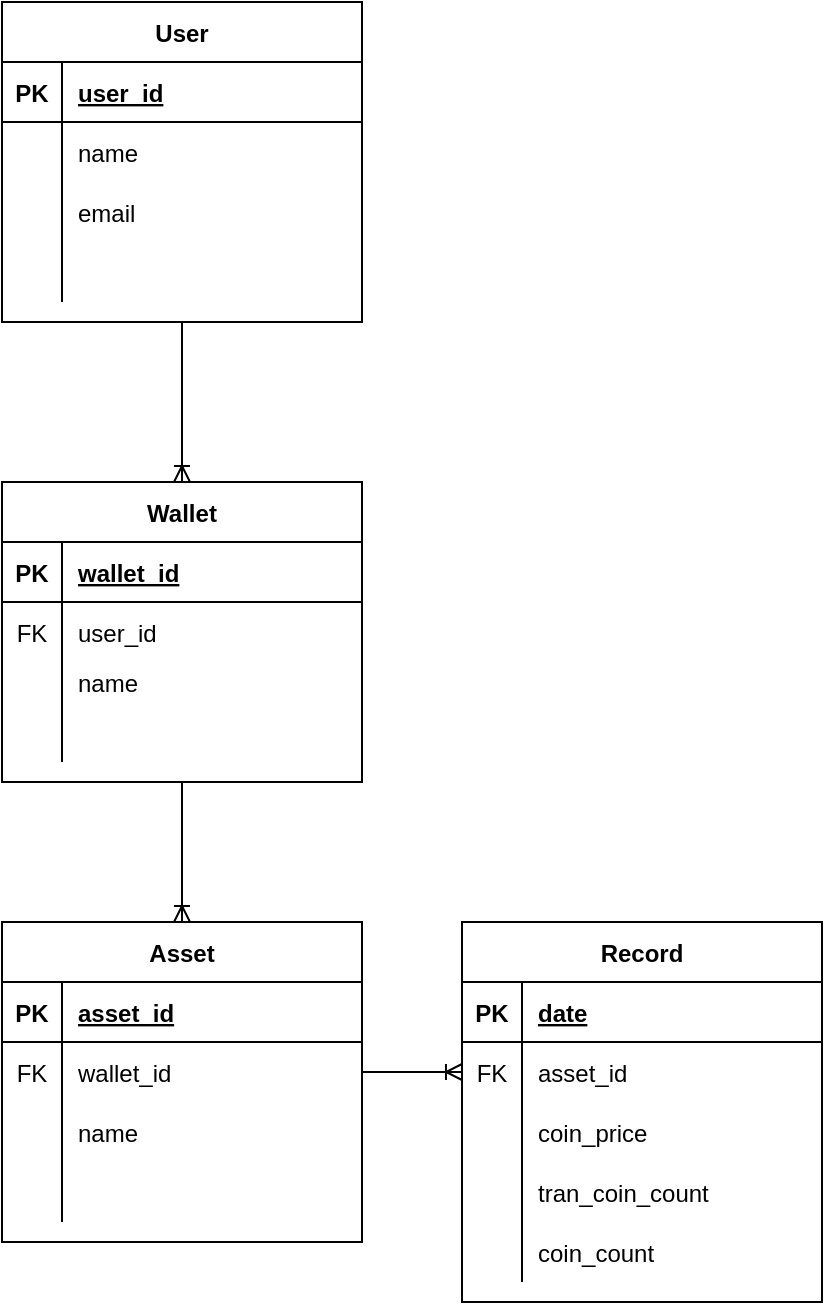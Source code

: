 <mxfile version="15.7.1" type="github">
  <diagram id="R2lEEEUBdFMjLlhIrx00" name="Page-1">
    <mxGraphModel dx="531" dy="752" grid="1" gridSize="10" guides="1" tooltips="1" connect="1" arrows="1" fold="1" page="1" pageScale="1" pageWidth="850" pageHeight="1100" math="0" shadow="0" extFonts="Permanent Marker^https://fonts.googleapis.com/css?family=Permanent+Marker">
      <root>
        <mxCell id="0" />
        <mxCell id="1" parent="0" />
        <mxCell id="Ll9sAQ9Z5Q4jr7q8X5Od-27" style="edgeStyle=orthogonalEdgeStyle;rounded=0;orthogonalLoop=1;jettySize=auto;html=1;exitX=0.5;exitY=1;exitDx=0;exitDy=0;entryX=0.5;entryY=0;entryDx=0;entryDy=0;endArrow=ERoneToMany;endFill=0;" edge="1" parent="1" source="Ll9sAQ9Z5Q4jr7q8X5Od-1" target="Ll9sAQ9Z5Q4jr7q8X5Od-14">
          <mxGeometry relative="1" as="geometry" />
        </mxCell>
        <mxCell id="Ll9sAQ9Z5Q4jr7q8X5Od-1" value="User" style="shape=table;startSize=30;container=1;collapsible=1;childLayout=tableLayout;fixedRows=1;rowLines=0;fontStyle=1;align=center;resizeLast=1;" vertex="1" parent="1">
          <mxGeometry x="130" y="260" width="180" height="160" as="geometry" />
        </mxCell>
        <mxCell id="Ll9sAQ9Z5Q4jr7q8X5Od-2" value="" style="shape=partialRectangle;collapsible=0;dropTarget=0;pointerEvents=0;fillColor=none;top=0;left=0;bottom=1;right=0;points=[[0,0.5],[1,0.5]];portConstraint=eastwest;" vertex="1" parent="Ll9sAQ9Z5Q4jr7q8X5Od-1">
          <mxGeometry y="30" width="180" height="30" as="geometry" />
        </mxCell>
        <mxCell id="Ll9sAQ9Z5Q4jr7q8X5Od-3" value="PK" style="shape=partialRectangle;connectable=0;fillColor=none;top=0;left=0;bottom=0;right=0;fontStyle=1;overflow=hidden;" vertex="1" parent="Ll9sAQ9Z5Q4jr7q8X5Od-2">
          <mxGeometry width="30" height="30" as="geometry">
            <mxRectangle width="30" height="30" as="alternateBounds" />
          </mxGeometry>
        </mxCell>
        <mxCell id="Ll9sAQ9Z5Q4jr7q8X5Od-4" value="user_id" style="shape=partialRectangle;connectable=0;fillColor=none;top=0;left=0;bottom=0;right=0;align=left;spacingLeft=6;fontStyle=5;overflow=hidden;" vertex="1" parent="Ll9sAQ9Z5Q4jr7q8X5Od-2">
          <mxGeometry x="30" width="150" height="30" as="geometry">
            <mxRectangle width="150" height="30" as="alternateBounds" />
          </mxGeometry>
        </mxCell>
        <mxCell id="Ll9sAQ9Z5Q4jr7q8X5Od-5" value="" style="shape=partialRectangle;collapsible=0;dropTarget=0;pointerEvents=0;fillColor=none;top=0;left=0;bottom=0;right=0;points=[[0,0.5],[1,0.5]];portConstraint=eastwest;" vertex="1" parent="Ll9sAQ9Z5Q4jr7q8X5Od-1">
          <mxGeometry y="60" width="180" height="30" as="geometry" />
        </mxCell>
        <mxCell id="Ll9sAQ9Z5Q4jr7q8X5Od-6" value="" style="shape=partialRectangle;connectable=0;fillColor=none;top=0;left=0;bottom=0;right=0;editable=1;overflow=hidden;" vertex="1" parent="Ll9sAQ9Z5Q4jr7q8X5Od-5">
          <mxGeometry width="30" height="30" as="geometry">
            <mxRectangle width="30" height="30" as="alternateBounds" />
          </mxGeometry>
        </mxCell>
        <mxCell id="Ll9sAQ9Z5Q4jr7q8X5Od-7" value="name" style="shape=partialRectangle;connectable=0;fillColor=none;top=0;left=0;bottom=0;right=0;align=left;spacingLeft=6;overflow=hidden;" vertex="1" parent="Ll9sAQ9Z5Q4jr7q8X5Od-5">
          <mxGeometry x="30" width="150" height="30" as="geometry">
            <mxRectangle width="150" height="30" as="alternateBounds" />
          </mxGeometry>
        </mxCell>
        <mxCell id="Ll9sAQ9Z5Q4jr7q8X5Od-8" value="" style="shape=partialRectangle;collapsible=0;dropTarget=0;pointerEvents=0;fillColor=none;top=0;left=0;bottom=0;right=0;points=[[0,0.5],[1,0.5]];portConstraint=eastwest;" vertex="1" parent="Ll9sAQ9Z5Q4jr7q8X5Od-1">
          <mxGeometry y="90" width="180" height="30" as="geometry" />
        </mxCell>
        <mxCell id="Ll9sAQ9Z5Q4jr7q8X5Od-9" value="" style="shape=partialRectangle;connectable=0;fillColor=none;top=0;left=0;bottom=0;right=0;editable=1;overflow=hidden;" vertex="1" parent="Ll9sAQ9Z5Q4jr7q8X5Od-8">
          <mxGeometry width="30" height="30" as="geometry">
            <mxRectangle width="30" height="30" as="alternateBounds" />
          </mxGeometry>
        </mxCell>
        <mxCell id="Ll9sAQ9Z5Q4jr7q8X5Od-10" value="email" style="shape=partialRectangle;connectable=0;fillColor=none;top=0;left=0;bottom=0;right=0;align=left;spacingLeft=6;overflow=hidden;" vertex="1" parent="Ll9sAQ9Z5Q4jr7q8X5Od-8">
          <mxGeometry x="30" width="150" height="30" as="geometry">
            <mxRectangle width="150" height="30" as="alternateBounds" />
          </mxGeometry>
        </mxCell>
        <mxCell id="Ll9sAQ9Z5Q4jr7q8X5Od-11" value="" style="shape=partialRectangle;collapsible=0;dropTarget=0;pointerEvents=0;fillColor=none;top=0;left=0;bottom=0;right=0;points=[[0,0.5],[1,0.5]];portConstraint=eastwest;" vertex="1" parent="Ll9sAQ9Z5Q4jr7q8X5Od-1">
          <mxGeometry y="120" width="180" height="30" as="geometry" />
        </mxCell>
        <mxCell id="Ll9sAQ9Z5Q4jr7q8X5Od-12" value="" style="shape=partialRectangle;connectable=0;fillColor=none;top=0;left=0;bottom=0;right=0;editable=1;overflow=hidden;" vertex="1" parent="Ll9sAQ9Z5Q4jr7q8X5Od-11">
          <mxGeometry width="30" height="30" as="geometry">
            <mxRectangle width="30" height="30" as="alternateBounds" />
          </mxGeometry>
        </mxCell>
        <mxCell id="Ll9sAQ9Z5Q4jr7q8X5Od-13" value="" style="shape=partialRectangle;connectable=0;fillColor=none;top=0;left=0;bottom=0;right=0;align=left;spacingLeft=6;overflow=hidden;" vertex="1" parent="Ll9sAQ9Z5Q4jr7q8X5Od-11">
          <mxGeometry x="30" width="150" height="30" as="geometry">
            <mxRectangle width="150" height="30" as="alternateBounds" />
          </mxGeometry>
        </mxCell>
        <mxCell id="Ll9sAQ9Z5Q4jr7q8X5Od-41" style="edgeStyle=orthogonalEdgeStyle;rounded=0;orthogonalLoop=1;jettySize=auto;html=1;exitX=0.5;exitY=1;exitDx=0;exitDy=0;entryX=0.5;entryY=0;entryDx=0;entryDy=0;endArrow=ERoneToMany;endFill=0;" edge="1" parent="1" source="Ll9sAQ9Z5Q4jr7q8X5Od-14" target="Ll9sAQ9Z5Q4jr7q8X5Od-28">
          <mxGeometry relative="1" as="geometry" />
        </mxCell>
        <mxCell id="Ll9sAQ9Z5Q4jr7q8X5Od-14" value="Wallet" style="shape=table;startSize=30;container=1;collapsible=1;childLayout=tableLayout;fixedRows=1;rowLines=0;fontStyle=1;align=center;resizeLast=1;" vertex="1" parent="1">
          <mxGeometry x="130" y="500" width="180" height="150" as="geometry" />
        </mxCell>
        <mxCell id="Ll9sAQ9Z5Q4jr7q8X5Od-15" value="" style="shape=partialRectangle;collapsible=0;dropTarget=0;pointerEvents=0;fillColor=none;top=0;left=0;bottom=1;right=0;points=[[0,0.5],[1,0.5]];portConstraint=eastwest;" vertex="1" parent="Ll9sAQ9Z5Q4jr7q8X5Od-14">
          <mxGeometry y="30" width="180" height="30" as="geometry" />
        </mxCell>
        <mxCell id="Ll9sAQ9Z5Q4jr7q8X5Od-16" value="PK" style="shape=partialRectangle;connectable=0;fillColor=none;top=0;left=0;bottom=0;right=0;fontStyle=1;overflow=hidden;" vertex="1" parent="Ll9sAQ9Z5Q4jr7q8X5Od-15">
          <mxGeometry width="30" height="30" as="geometry">
            <mxRectangle width="30" height="30" as="alternateBounds" />
          </mxGeometry>
        </mxCell>
        <mxCell id="Ll9sAQ9Z5Q4jr7q8X5Od-17" value="wallet_id" style="shape=partialRectangle;connectable=0;fillColor=none;top=0;left=0;bottom=0;right=0;align=left;spacingLeft=6;fontStyle=5;overflow=hidden;" vertex="1" parent="Ll9sAQ9Z5Q4jr7q8X5Od-15">
          <mxGeometry x="30" width="150" height="30" as="geometry">
            <mxRectangle width="150" height="30" as="alternateBounds" />
          </mxGeometry>
        </mxCell>
        <mxCell id="Ll9sAQ9Z5Q4jr7q8X5Od-18" value="" style="shape=partialRectangle;collapsible=0;dropTarget=0;pointerEvents=0;fillColor=none;top=0;left=0;bottom=0;right=0;points=[[0,0.5],[1,0.5]];portConstraint=eastwest;" vertex="1" parent="Ll9sAQ9Z5Q4jr7q8X5Od-14">
          <mxGeometry y="60" width="180" height="30" as="geometry" />
        </mxCell>
        <mxCell id="Ll9sAQ9Z5Q4jr7q8X5Od-19" value="FK" style="shape=partialRectangle;connectable=0;fillColor=none;top=0;left=0;bottom=0;right=0;editable=1;overflow=hidden;" vertex="1" parent="Ll9sAQ9Z5Q4jr7q8X5Od-18">
          <mxGeometry width="30" height="30" as="geometry">
            <mxRectangle width="30" height="30" as="alternateBounds" />
          </mxGeometry>
        </mxCell>
        <mxCell id="Ll9sAQ9Z5Q4jr7q8X5Od-20" value="user_id" style="shape=partialRectangle;connectable=0;fillColor=none;top=0;left=0;bottom=0;right=0;align=left;spacingLeft=6;overflow=hidden;" vertex="1" parent="Ll9sAQ9Z5Q4jr7q8X5Od-18">
          <mxGeometry x="30" width="150" height="30" as="geometry">
            <mxRectangle width="150" height="30" as="alternateBounds" />
          </mxGeometry>
        </mxCell>
        <mxCell id="Ll9sAQ9Z5Q4jr7q8X5Od-21" value="" style="shape=partialRectangle;collapsible=0;dropTarget=0;pointerEvents=0;fillColor=none;top=0;left=0;bottom=0;right=0;points=[[0,0.5],[1,0.5]];portConstraint=eastwest;" vertex="1" parent="Ll9sAQ9Z5Q4jr7q8X5Od-14">
          <mxGeometry y="90" width="180" height="20" as="geometry" />
        </mxCell>
        <mxCell id="Ll9sAQ9Z5Q4jr7q8X5Od-22" value="" style="shape=partialRectangle;connectable=0;fillColor=none;top=0;left=0;bottom=0;right=0;editable=1;overflow=hidden;" vertex="1" parent="Ll9sAQ9Z5Q4jr7q8X5Od-21">
          <mxGeometry width="30" height="20" as="geometry">
            <mxRectangle width="30" height="20" as="alternateBounds" />
          </mxGeometry>
        </mxCell>
        <mxCell id="Ll9sAQ9Z5Q4jr7q8X5Od-23" value="name" style="shape=partialRectangle;connectable=0;fillColor=none;top=0;left=0;bottom=0;right=0;align=left;spacingLeft=6;overflow=hidden;" vertex="1" parent="Ll9sAQ9Z5Q4jr7q8X5Od-21">
          <mxGeometry x="30" width="150" height="20" as="geometry">
            <mxRectangle width="150" height="20" as="alternateBounds" />
          </mxGeometry>
        </mxCell>
        <mxCell id="Ll9sAQ9Z5Q4jr7q8X5Od-24" value="" style="shape=partialRectangle;collapsible=0;dropTarget=0;pointerEvents=0;fillColor=none;top=0;left=0;bottom=0;right=0;points=[[0,0.5],[1,0.5]];portConstraint=eastwest;" vertex="1" parent="Ll9sAQ9Z5Q4jr7q8X5Od-14">
          <mxGeometry y="110" width="180" height="30" as="geometry" />
        </mxCell>
        <mxCell id="Ll9sAQ9Z5Q4jr7q8X5Od-25" value="" style="shape=partialRectangle;connectable=0;fillColor=none;top=0;left=0;bottom=0;right=0;editable=1;overflow=hidden;" vertex="1" parent="Ll9sAQ9Z5Q4jr7q8X5Od-24">
          <mxGeometry width="30" height="30" as="geometry">
            <mxRectangle width="30" height="30" as="alternateBounds" />
          </mxGeometry>
        </mxCell>
        <mxCell id="Ll9sAQ9Z5Q4jr7q8X5Od-26" value="" style="shape=partialRectangle;connectable=0;fillColor=none;top=0;left=0;bottom=0;right=0;align=left;spacingLeft=6;overflow=hidden;" vertex="1" parent="Ll9sAQ9Z5Q4jr7q8X5Od-24">
          <mxGeometry x="30" width="150" height="30" as="geometry">
            <mxRectangle width="150" height="30" as="alternateBounds" />
          </mxGeometry>
        </mxCell>
        <mxCell id="Ll9sAQ9Z5Q4jr7q8X5Od-28" value="Asset" style="shape=table;startSize=30;container=1;collapsible=1;childLayout=tableLayout;fixedRows=1;rowLines=0;fontStyle=1;align=center;resizeLast=1;" vertex="1" parent="1">
          <mxGeometry x="130" y="720" width="180" height="160" as="geometry" />
        </mxCell>
        <mxCell id="Ll9sAQ9Z5Q4jr7q8X5Od-29" value="" style="shape=partialRectangle;collapsible=0;dropTarget=0;pointerEvents=0;fillColor=none;top=0;left=0;bottom=1;right=0;points=[[0,0.5],[1,0.5]];portConstraint=eastwest;" vertex="1" parent="Ll9sAQ9Z5Q4jr7q8X5Od-28">
          <mxGeometry y="30" width="180" height="30" as="geometry" />
        </mxCell>
        <mxCell id="Ll9sAQ9Z5Q4jr7q8X5Od-30" value="PK" style="shape=partialRectangle;connectable=0;fillColor=none;top=0;left=0;bottom=0;right=0;fontStyle=1;overflow=hidden;" vertex="1" parent="Ll9sAQ9Z5Q4jr7q8X5Od-29">
          <mxGeometry width="30" height="30" as="geometry">
            <mxRectangle width="30" height="30" as="alternateBounds" />
          </mxGeometry>
        </mxCell>
        <mxCell id="Ll9sAQ9Z5Q4jr7q8X5Od-31" value="asset_id" style="shape=partialRectangle;connectable=0;fillColor=none;top=0;left=0;bottom=0;right=0;align=left;spacingLeft=6;fontStyle=5;overflow=hidden;" vertex="1" parent="Ll9sAQ9Z5Q4jr7q8X5Od-29">
          <mxGeometry x="30" width="150" height="30" as="geometry">
            <mxRectangle width="150" height="30" as="alternateBounds" />
          </mxGeometry>
        </mxCell>
        <mxCell id="Ll9sAQ9Z5Q4jr7q8X5Od-32" value="" style="shape=partialRectangle;collapsible=0;dropTarget=0;pointerEvents=0;fillColor=none;top=0;left=0;bottom=0;right=0;points=[[0,0.5],[1,0.5]];portConstraint=eastwest;" vertex="1" parent="Ll9sAQ9Z5Q4jr7q8X5Od-28">
          <mxGeometry y="60" width="180" height="30" as="geometry" />
        </mxCell>
        <mxCell id="Ll9sAQ9Z5Q4jr7q8X5Od-33" value="FK" style="shape=partialRectangle;connectable=0;fillColor=none;top=0;left=0;bottom=0;right=0;editable=1;overflow=hidden;" vertex="1" parent="Ll9sAQ9Z5Q4jr7q8X5Od-32">
          <mxGeometry width="30" height="30" as="geometry">
            <mxRectangle width="30" height="30" as="alternateBounds" />
          </mxGeometry>
        </mxCell>
        <mxCell id="Ll9sAQ9Z5Q4jr7q8X5Od-34" value="wallet_id" style="shape=partialRectangle;connectable=0;fillColor=none;top=0;left=0;bottom=0;right=0;align=left;spacingLeft=6;overflow=hidden;" vertex="1" parent="Ll9sAQ9Z5Q4jr7q8X5Od-32">
          <mxGeometry x="30" width="150" height="30" as="geometry">
            <mxRectangle width="150" height="30" as="alternateBounds" />
          </mxGeometry>
        </mxCell>
        <mxCell id="Ll9sAQ9Z5Q4jr7q8X5Od-35" value="" style="shape=partialRectangle;collapsible=0;dropTarget=0;pointerEvents=0;fillColor=none;top=0;left=0;bottom=0;right=0;points=[[0,0.5],[1,0.5]];portConstraint=eastwest;" vertex="1" parent="Ll9sAQ9Z5Q4jr7q8X5Od-28">
          <mxGeometry y="90" width="180" height="30" as="geometry" />
        </mxCell>
        <mxCell id="Ll9sAQ9Z5Q4jr7q8X5Od-36" value="" style="shape=partialRectangle;connectable=0;fillColor=none;top=0;left=0;bottom=0;right=0;editable=1;overflow=hidden;" vertex="1" parent="Ll9sAQ9Z5Q4jr7q8X5Od-35">
          <mxGeometry width="30" height="30" as="geometry">
            <mxRectangle width="30" height="30" as="alternateBounds" />
          </mxGeometry>
        </mxCell>
        <mxCell id="Ll9sAQ9Z5Q4jr7q8X5Od-37" value="name" style="shape=partialRectangle;connectable=0;fillColor=none;top=0;left=0;bottom=0;right=0;align=left;spacingLeft=6;overflow=hidden;" vertex="1" parent="Ll9sAQ9Z5Q4jr7q8X5Od-35">
          <mxGeometry x="30" width="150" height="30" as="geometry">
            <mxRectangle width="150" height="30" as="alternateBounds" />
          </mxGeometry>
        </mxCell>
        <mxCell id="Ll9sAQ9Z5Q4jr7q8X5Od-38" value="" style="shape=partialRectangle;collapsible=0;dropTarget=0;pointerEvents=0;fillColor=none;top=0;left=0;bottom=0;right=0;points=[[0,0.5],[1,0.5]];portConstraint=eastwest;" vertex="1" parent="Ll9sAQ9Z5Q4jr7q8X5Od-28">
          <mxGeometry y="120" width="180" height="30" as="geometry" />
        </mxCell>
        <mxCell id="Ll9sAQ9Z5Q4jr7q8X5Od-39" value="" style="shape=partialRectangle;connectable=0;fillColor=none;top=0;left=0;bottom=0;right=0;editable=1;overflow=hidden;" vertex="1" parent="Ll9sAQ9Z5Q4jr7q8X5Od-38">
          <mxGeometry width="30" height="30" as="geometry">
            <mxRectangle width="30" height="30" as="alternateBounds" />
          </mxGeometry>
        </mxCell>
        <mxCell id="Ll9sAQ9Z5Q4jr7q8X5Od-40" value="" style="shape=partialRectangle;connectable=0;fillColor=none;top=0;left=0;bottom=0;right=0;align=left;spacingLeft=6;overflow=hidden;" vertex="1" parent="Ll9sAQ9Z5Q4jr7q8X5Od-38">
          <mxGeometry x="30" width="150" height="30" as="geometry">
            <mxRectangle width="150" height="30" as="alternateBounds" />
          </mxGeometry>
        </mxCell>
        <mxCell id="Ll9sAQ9Z5Q4jr7q8X5Od-42" value="Record" style="shape=table;startSize=30;container=1;collapsible=1;childLayout=tableLayout;fixedRows=1;rowLines=0;fontStyle=1;align=center;resizeLast=1;" vertex="1" parent="1">
          <mxGeometry x="360" y="720" width="180" height="190" as="geometry" />
        </mxCell>
        <mxCell id="Ll9sAQ9Z5Q4jr7q8X5Od-43" value="" style="shape=partialRectangle;collapsible=0;dropTarget=0;pointerEvents=0;fillColor=none;top=0;left=0;bottom=1;right=0;points=[[0,0.5],[1,0.5]];portConstraint=eastwest;" vertex="1" parent="Ll9sAQ9Z5Q4jr7q8X5Od-42">
          <mxGeometry y="30" width="180" height="30" as="geometry" />
        </mxCell>
        <mxCell id="Ll9sAQ9Z5Q4jr7q8X5Od-44" value="PK" style="shape=partialRectangle;connectable=0;fillColor=none;top=0;left=0;bottom=0;right=0;fontStyle=1;overflow=hidden;" vertex="1" parent="Ll9sAQ9Z5Q4jr7q8X5Od-43">
          <mxGeometry width="30" height="30" as="geometry">
            <mxRectangle width="30" height="30" as="alternateBounds" />
          </mxGeometry>
        </mxCell>
        <mxCell id="Ll9sAQ9Z5Q4jr7q8X5Od-45" value="date" style="shape=partialRectangle;connectable=0;fillColor=none;top=0;left=0;bottom=0;right=0;align=left;spacingLeft=6;fontStyle=5;overflow=hidden;" vertex="1" parent="Ll9sAQ9Z5Q4jr7q8X5Od-43">
          <mxGeometry x="30" width="150" height="30" as="geometry">
            <mxRectangle width="150" height="30" as="alternateBounds" />
          </mxGeometry>
        </mxCell>
        <mxCell id="Ll9sAQ9Z5Q4jr7q8X5Od-46" value="" style="shape=partialRectangle;collapsible=0;dropTarget=0;pointerEvents=0;fillColor=none;top=0;left=0;bottom=0;right=0;points=[[0,0.5],[1,0.5]];portConstraint=eastwest;" vertex="1" parent="Ll9sAQ9Z5Q4jr7q8X5Od-42">
          <mxGeometry y="60" width="180" height="30" as="geometry" />
        </mxCell>
        <mxCell id="Ll9sAQ9Z5Q4jr7q8X5Od-47" value="FK" style="shape=partialRectangle;connectable=0;fillColor=none;top=0;left=0;bottom=0;right=0;editable=1;overflow=hidden;" vertex="1" parent="Ll9sAQ9Z5Q4jr7q8X5Od-46">
          <mxGeometry width="30" height="30" as="geometry">
            <mxRectangle width="30" height="30" as="alternateBounds" />
          </mxGeometry>
        </mxCell>
        <mxCell id="Ll9sAQ9Z5Q4jr7q8X5Od-48" value="asset_id" style="shape=partialRectangle;connectable=0;fillColor=none;top=0;left=0;bottom=0;right=0;align=left;spacingLeft=6;overflow=hidden;" vertex="1" parent="Ll9sAQ9Z5Q4jr7q8X5Od-46">
          <mxGeometry x="30" width="150" height="30" as="geometry">
            <mxRectangle width="150" height="30" as="alternateBounds" />
          </mxGeometry>
        </mxCell>
        <mxCell id="Ll9sAQ9Z5Q4jr7q8X5Od-49" value="" style="shape=partialRectangle;collapsible=0;dropTarget=0;pointerEvents=0;fillColor=none;top=0;left=0;bottom=0;right=0;points=[[0,0.5],[1,0.5]];portConstraint=eastwest;" vertex="1" parent="Ll9sAQ9Z5Q4jr7q8X5Od-42">
          <mxGeometry y="90" width="180" height="30" as="geometry" />
        </mxCell>
        <mxCell id="Ll9sAQ9Z5Q4jr7q8X5Od-50" value="" style="shape=partialRectangle;connectable=0;fillColor=none;top=0;left=0;bottom=0;right=0;editable=1;overflow=hidden;" vertex="1" parent="Ll9sAQ9Z5Q4jr7q8X5Od-49">
          <mxGeometry width="30" height="30" as="geometry">
            <mxRectangle width="30" height="30" as="alternateBounds" />
          </mxGeometry>
        </mxCell>
        <mxCell id="Ll9sAQ9Z5Q4jr7q8X5Od-51" value="coin_price" style="shape=partialRectangle;connectable=0;fillColor=none;top=0;left=0;bottom=0;right=0;align=left;spacingLeft=6;overflow=hidden;" vertex="1" parent="Ll9sAQ9Z5Q4jr7q8X5Od-49">
          <mxGeometry x="30" width="150" height="30" as="geometry">
            <mxRectangle width="150" height="30" as="alternateBounds" />
          </mxGeometry>
        </mxCell>
        <mxCell id="Ll9sAQ9Z5Q4jr7q8X5Od-52" value="" style="shape=partialRectangle;collapsible=0;dropTarget=0;pointerEvents=0;fillColor=none;top=0;left=0;bottom=0;right=0;points=[[0,0.5],[1,0.5]];portConstraint=eastwest;" vertex="1" parent="Ll9sAQ9Z5Q4jr7q8X5Od-42">
          <mxGeometry y="120" width="180" height="30" as="geometry" />
        </mxCell>
        <mxCell id="Ll9sAQ9Z5Q4jr7q8X5Od-53" value="" style="shape=partialRectangle;connectable=0;fillColor=none;top=0;left=0;bottom=0;right=0;editable=1;overflow=hidden;" vertex="1" parent="Ll9sAQ9Z5Q4jr7q8X5Od-52">
          <mxGeometry width="30" height="30" as="geometry">
            <mxRectangle width="30" height="30" as="alternateBounds" />
          </mxGeometry>
        </mxCell>
        <mxCell id="Ll9sAQ9Z5Q4jr7q8X5Od-54" value="tran_coin_count" style="shape=partialRectangle;connectable=0;fillColor=none;top=0;left=0;bottom=0;right=0;align=left;spacingLeft=6;overflow=hidden;" vertex="1" parent="Ll9sAQ9Z5Q4jr7q8X5Od-52">
          <mxGeometry x="30" width="150" height="30" as="geometry">
            <mxRectangle width="150" height="30" as="alternateBounds" />
          </mxGeometry>
        </mxCell>
        <mxCell id="Ll9sAQ9Z5Q4jr7q8X5Od-55" style="shape=partialRectangle;collapsible=0;dropTarget=0;pointerEvents=0;fillColor=none;top=0;left=0;bottom=0;right=0;points=[[0,0.5],[1,0.5]];portConstraint=eastwest;" vertex="1" parent="Ll9sAQ9Z5Q4jr7q8X5Od-42">
          <mxGeometry y="150" width="180" height="30" as="geometry" />
        </mxCell>
        <mxCell id="Ll9sAQ9Z5Q4jr7q8X5Od-56" style="shape=partialRectangle;connectable=0;fillColor=none;top=0;left=0;bottom=0;right=0;editable=1;overflow=hidden;" vertex="1" parent="Ll9sAQ9Z5Q4jr7q8X5Od-55">
          <mxGeometry width="30" height="30" as="geometry">
            <mxRectangle width="30" height="30" as="alternateBounds" />
          </mxGeometry>
        </mxCell>
        <mxCell id="Ll9sAQ9Z5Q4jr7q8X5Od-57" value="coin_count" style="shape=partialRectangle;connectable=0;fillColor=none;top=0;left=0;bottom=0;right=0;align=left;spacingLeft=6;overflow=hidden;" vertex="1" parent="Ll9sAQ9Z5Q4jr7q8X5Od-55">
          <mxGeometry x="30" width="150" height="30" as="geometry">
            <mxRectangle width="150" height="30" as="alternateBounds" />
          </mxGeometry>
        </mxCell>
        <mxCell id="Ll9sAQ9Z5Q4jr7q8X5Od-58" style="edgeStyle=orthogonalEdgeStyle;rounded=0;orthogonalLoop=1;jettySize=auto;html=1;exitX=1;exitY=0.5;exitDx=0;exitDy=0;entryX=0;entryY=0.5;entryDx=0;entryDy=0;endArrow=ERoneToMany;endFill=0;" edge="1" parent="1" source="Ll9sAQ9Z5Q4jr7q8X5Od-32" target="Ll9sAQ9Z5Q4jr7q8X5Od-46">
          <mxGeometry relative="1" as="geometry" />
        </mxCell>
      </root>
    </mxGraphModel>
  </diagram>
</mxfile>
